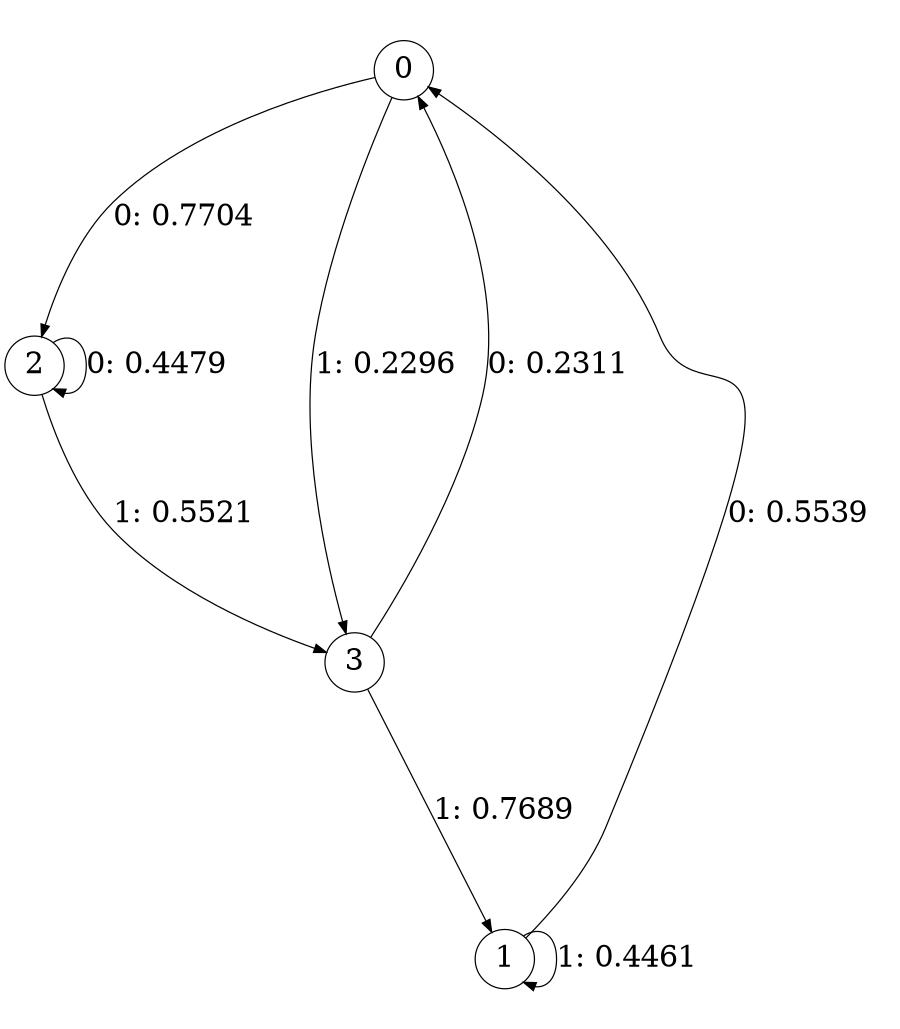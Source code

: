 digraph "ch20faceL2" {
size = "6,8.5";
ratio = "fill";
node [shape = circle];
node [fontsize = 24];
edge [fontsize = 24];
0 -> 2 [label = "0: 0.7704   "];
0 -> 3 [label = "1: 0.2296   "];
1 -> 0 [label = "0: 0.5539   "];
1 -> 1 [label = "1: 0.4461   "];
2 -> 2 [label = "0: 0.4479   "];
2 -> 3 [label = "1: 0.5521   "];
3 -> 0 [label = "0: 0.2311   "];
3 -> 1 [label = "1: 0.7689   "];
}
